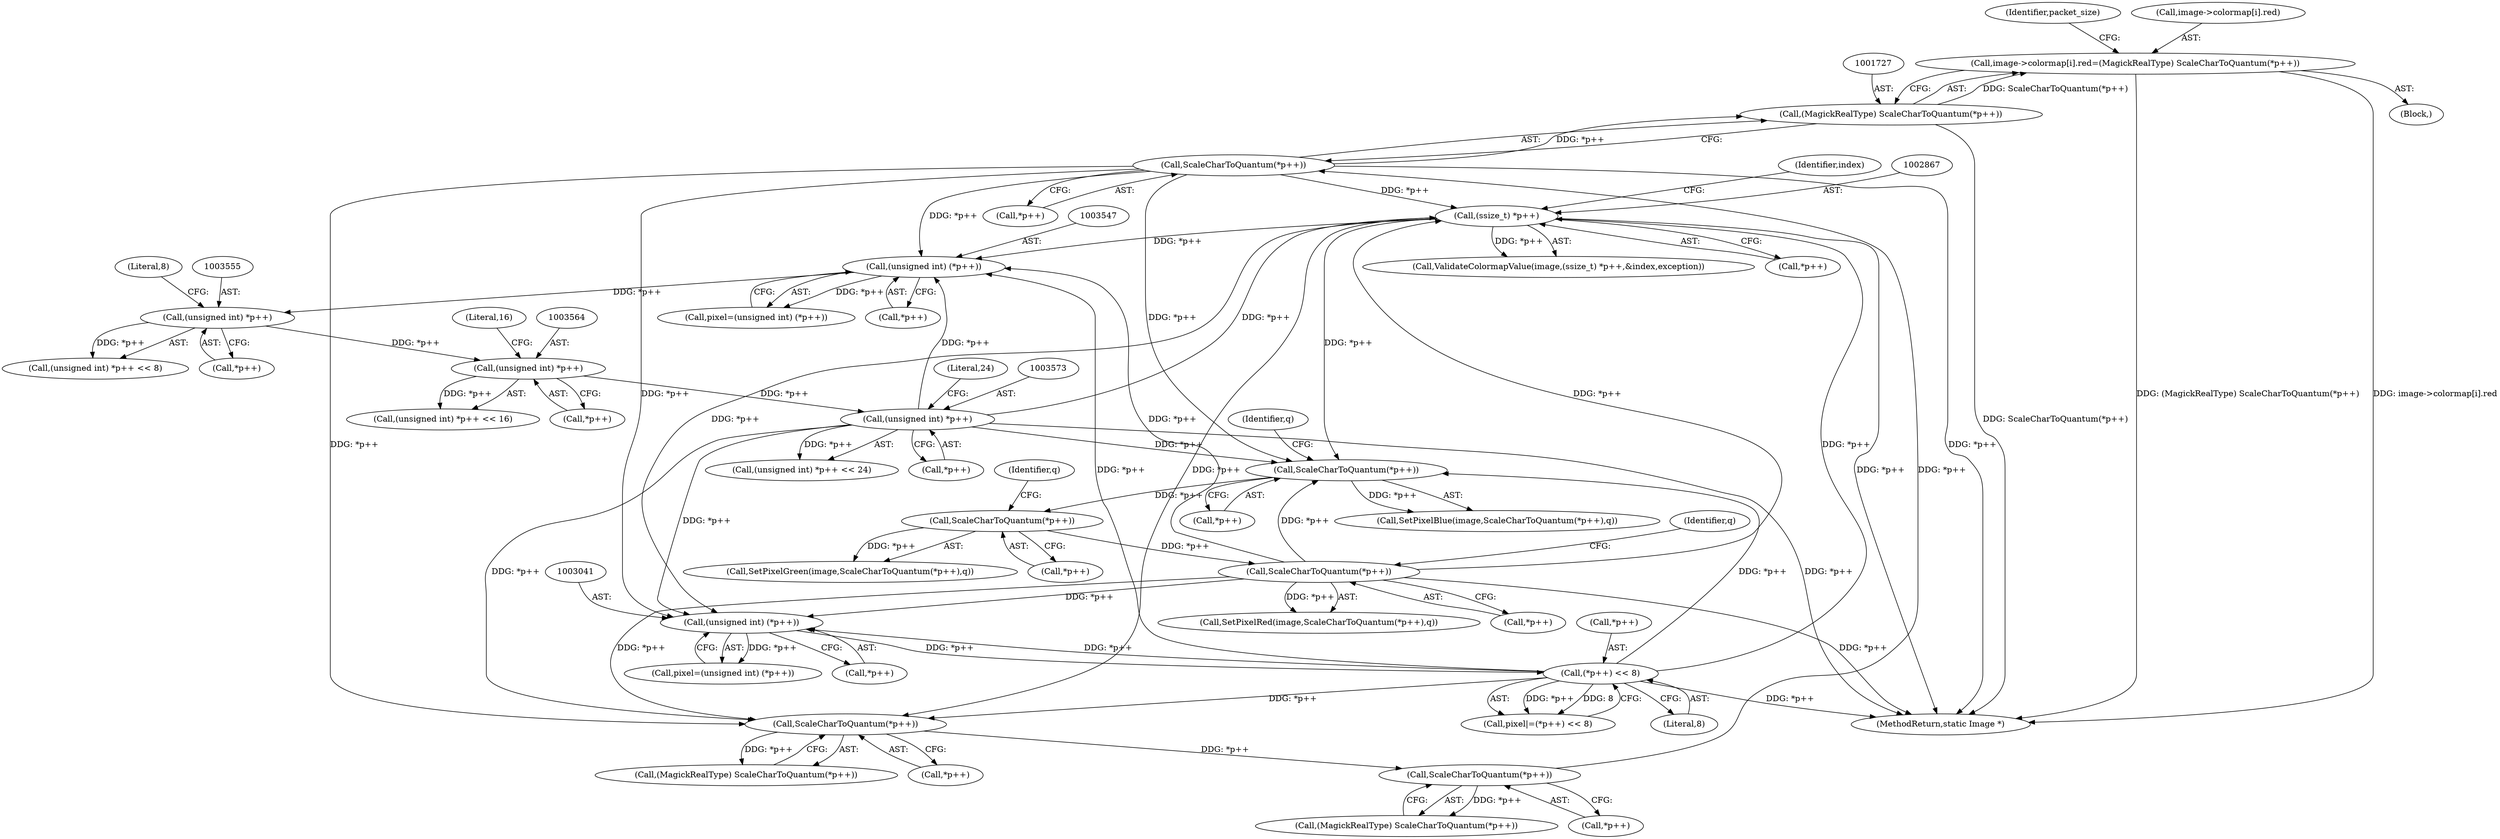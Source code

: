 digraph "0_ImageMagick_ecb31dbad39ccdc65868d5d2a37f0f0521250832@array" {
"1001718" [label="(Call,image->colormap[i].red=(MagickRealType) ScaleCharToQuantum(*p++))"];
"1001726" [label="(Call,(MagickRealType) ScaleCharToQuantum(*p++))"];
"1001728" [label="(Call,ScaleCharToQuantum(*p++))"];
"1001714" [label="(Call,ScaleCharToQuantum(*p++))"];
"1001700" [label="(Call,ScaleCharToQuantum(*p++))"];
"1002866" [label="(Call,(ssize_t) *p++)"];
"1003572" [label="(Call,(unsigned int) *p++)"];
"1003563" [label="(Call,(unsigned int) *p++)"];
"1003554" [label="(Call,(unsigned int) *p++)"];
"1003546" [label="(Call,(unsigned int) (*p++))"];
"1003391" [label="(Call,ScaleCharToQuantum(*p++))"];
"1003384" [label="(Call,ScaleCharToQuantum(*p++))"];
"1003377" [label="(Call,ScaleCharToQuantum(*p++))"];
"1003047" [label="(Call,(*p++) << 8)"];
"1003040" [label="(Call,(unsigned int) (*p++))"];
"1003381" [label="(Identifier,q)"];
"1003553" [label="(Call,(unsigned int) *p++ << 8)"];
"1003051" [label="(Literal,8)"];
"1002864" [label="(Call,ValidateColormapValue(image,(ssize_t) *p++,&index,exception))"];
"1003556" [label="(Call,*p++)"];
"1003045" [label="(Call,pixel|=(*p++) << 8)"];
"1003382" [label="(Call,SetPixelGreen(image,ScaleCharToQuantum(*p++),q))"];
"1003384" [label="(Call,ScaleCharToQuantum(*p++))"];
"1003544" [label="(Call,pixel=(unsigned int) (*p++))"];
"1003040" [label="(Call,(unsigned int) (*p++))"];
"1003562" [label="(Call,(unsigned int) *p++ << 16)"];
"1003554" [label="(Call,(unsigned int) *p++)"];
"1001734" [label="(Identifier,packet_size)"];
"1003395" [label="(Identifier,q)"];
"1001719" [label="(Call,image->colormap[i].red)"];
"1003038" [label="(Call,pixel=(unsigned int) (*p++))"];
"1001728" [label="(Call,ScaleCharToQuantum(*p++))"];
"1003391" [label="(Call,ScaleCharToQuantum(*p++))"];
"1003392" [label="(Call,*p++)"];
"1001712" [label="(Call,(MagickRealType) ScaleCharToQuantum(*p++))"];
"1002872" [label="(Identifier,index)"];
"1003563" [label="(Call,(unsigned int) *p++)"];
"1003385" [label="(Call,*p++)"];
"1001698" [label="(Call,(MagickRealType) ScaleCharToQuantum(*p++))"];
"1001718" [label="(Call,image->colormap[i].red=(MagickRealType) ScaleCharToQuantum(*p++))"];
"1003572" [label="(Call,(unsigned int) *p++)"];
"1003048" [label="(Call,*p++)"];
"1001700" [label="(Call,ScaleCharToQuantum(*p++))"];
"1003568" [label="(Literal,16)"];
"1003565" [label="(Call,*p++)"];
"1003375" [label="(Call,SetPixelBlue(image,ScaleCharToQuantum(*p++),q))"];
"1003378" [label="(Call,*p++)"];
"1001701" [label="(Call,*p++)"];
"1003548" [label="(Call,*p++)"];
"1003571" [label="(Call,(unsigned int) *p++ << 24)"];
"1001729" [label="(Call,*p++)"];
"1003389" [label="(Call,SetPixelRed(image,ScaleCharToQuantum(*p++),q))"];
"1001714" [label="(Call,ScaleCharToQuantum(*p++))"];
"1003546" [label="(Call,(unsigned int) (*p++))"];
"1002866" [label="(Call,(ssize_t) *p++)"];
"1002868" [label="(Call,*p++)"];
"1001726" [label="(Call,(MagickRealType) ScaleCharToQuantum(*p++))"];
"1003577" [label="(Literal,24)"];
"1003388" [label="(Identifier,q)"];
"1003042" [label="(Call,*p++)"];
"1003949" [label="(MethodReturn,static Image *)"];
"1001689" [label="(Block,)"];
"1003574" [label="(Call,*p++)"];
"1001715" [label="(Call,*p++)"];
"1003559" [label="(Literal,8)"];
"1003377" [label="(Call,ScaleCharToQuantum(*p++))"];
"1003047" [label="(Call,(*p++) << 8)"];
"1001718" -> "1001689"  [label="AST: "];
"1001718" -> "1001726"  [label="CFG: "];
"1001719" -> "1001718"  [label="AST: "];
"1001726" -> "1001718"  [label="AST: "];
"1001734" -> "1001718"  [label="CFG: "];
"1001718" -> "1003949"  [label="DDG: (MagickRealType) ScaleCharToQuantum(*p++)"];
"1001718" -> "1003949"  [label="DDG: image->colormap[i].red"];
"1001726" -> "1001718"  [label="DDG: ScaleCharToQuantum(*p++)"];
"1001726" -> "1001728"  [label="CFG: "];
"1001727" -> "1001726"  [label="AST: "];
"1001728" -> "1001726"  [label="AST: "];
"1001726" -> "1003949"  [label="DDG: ScaleCharToQuantum(*p++)"];
"1001728" -> "1001726"  [label="DDG: *p++"];
"1001728" -> "1001729"  [label="CFG: "];
"1001729" -> "1001728"  [label="AST: "];
"1001728" -> "1003949"  [label="DDG: *p++"];
"1001728" -> "1001700"  [label="DDG: *p++"];
"1001714" -> "1001728"  [label="DDG: *p++"];
"1001728" -> "1002866"  [label="DDG: *p++"];
"1001728" -> "1003040"  [label="DDG: *p++"];
"1001728" -> "1003377"  [label="DDG: *p++"];
"1001728" -> "1003546"  [label="DDG: *p++"];
"1001714" -> "1001712"  [label="AST: "];
"1001714" -> "1001715"  [label="CFG: "];
"1001715" -> "1001714"  [label="AST: "];
"1001712" -> "1001714"  [label="CFG: "];
"1001714" -> "1001712"  [label="DDG: *p++"];
"1001700" -> "1001714"  [label="DDG: *p++"];
"1001700" -> "1001698"  [label="AST: "];
"1001700" -> "1001701"  [label="CFG: "];
"1001701" -> "1001700"  [label="AST: "];
"1001698" -> "1001700"  [label="CFG: "];
"1001700" -> "1001698"  [label="DDG: *p++"];
"1002866" -> "1001700"  [label="DDG: *p++"];
"1003572" -> "1001700"  [label="DDG: *p++"];
"1003391" -> "1001700"  [label="DDG: *p++"];
"1003047" -> "1001700"  [label="DDG: *p++"];
"1002866" -> "1002864"  [label="AST: "];
"1002866" -> "1002868"  [label="CFG: "];
"1002867" -> "1002866"  [label="AST: "];
"1002868" -> "1002866"  [label="AST: "];
"1002872" -> "1002866"  [label="CFG: "];
"1002866" -> "1003949"  [label="DDG: *p++"];
"1002866" -> "1002864"  [label="DDG: *p++"];
"1003572" -> "1002866"  [label="DDG: *p++"];
"1003391" -> "1002866"  [label="DDG: *p++"];
"1003047" -> "1002866"  [label="DDG: *p++"];
"1002866" -> "1003040"  [label="DDG: *p++"];
"1002866" -> "1003377"  [label="DDG: *p++"];
"1002866" -> "1003546"  [label="DDG: *p++"];
"1003572" -> "1003571"  [label="AST: "];
"1003572" -> "1003574"  [label="CFG: "];
"1003573" -> "1003572"  [label="AST: "];
"1003574" -> "1003572"  [label="AST: "];
"1003577" -> "1003572"  [label="CFG: "];
"1003572" -> "1003949"  [label="DDG: *p++"];
"1003572" -> "1003040"  [label="DDG: *p++"];
"1003572" -> "1003377"  [label="DDG: *p++"];
"1003572" -> "1003546"  [label="DDG: *p++"];
"1003572" -> "1003571"  [label="DDG: *p++"];
"1003563" -> "1003572"  [label="DDG: *p++"];
"1003563" -> "1003562"  [label="AST: "];
"1003563" -> "1003565"  [label="CFG: "];
"1003564" -> "1003563"  [label="AST: "];
"1003565" -> "1003563"  [label="AST: "];
"1003568" -> "1003563"  [label="CFG: "];
"1003563" -> "1003562"  [label="DDG: *p++"];
"1003554" -> "1003563"  [label="DDG: *p++"];
"1003554" -> "1003553"  [label="AST: "];
"1003554" -> "1003556"  [label="CFG: "];
"1003555" -> "1003554"  [label="AST: "];
"1003556" -> "1003554"  [label="AST: "];
"1003559" -> "1003554"  [label="CFG: "];
"1003554" -> "1003553"  [label="DDG: *p++"];
"1003546" -> "1003554"  [label="DDG: *p++"];
"1003546" -> "1003544"  [label="AST: "];
"1003546" -> "1003548"  [label="CFG: "];
"1003547" -> "1003546"  [label="AST: "];
"1003548" -> "1003546"  [label="AST: "];
"1003544" -> "1003546"  [label="CFG: "];
"1003546" -> "1003544"  [label="DDG: *p++"];
"1003391" -> "1003546"  [label="DDG: *p++"];
"1003047" -> "1003546"  [label="DDG: *p++"];
"1003391" -> "1003389"  [label="AST: "];
"1003391" -> "1003392"  [label="CFG: "];
"1003392" -> "1003391"  [label="AST: "];
"1003395" -> "1003391"  [label="CFG: "];
"1003391" -> "1003949"  [label="DDG: *p++"];
"1003391" -> "1003040"  [label="DDG: *p++"];
"1003391" -> "1003377"  [label="DDG: *p++"];
"1003391" -> "1003389"  [label="DDG: *p++"];
"1003384" -> "1003391"  [label="DDG: *p++"];
"1003384" -> "1003382"  [label="AST: "];
"1003384" -> "1003385"  [label="CFG: "];
"1003385" -> "1003384"  [label="AST: "];
"1003388" -> "1003384"  [label="CFG: "];
"1003384" -> "1003382"  [label="DDG: *p++"];
"1003377" -> "1003384"  [label="DDG: *p++"];
"1003377" -> "1003375"  [label="AST: "];
"1003377" -> "1003378"  [label="CFG: "];
"1003378" -> "1003377"  [label="AST: "];
"1003381" -> "1003377"  [label="CFG: "];
"1003377" -> "1003375"  [label="DDG: *p++"];
"1003047" -> "1003377"  [label="DDG: *p++"];
"1003047" -> "1003045"  [label="AST: "];
"1003047" -> "1003051"  [label="CFG: "];
"1003048" -> "1003047"  [label="AST: "];
"1003051" -> "1003047"  [label="AST: "];
"1003045" -> "1003047"  [label="CFG: "];
"1003047" -> "1003949"  [label="DDG: *p++"];
"1003047" -> "1003040"  [label="DDG: *p++"];
"1003047" -> "1003045"  [label="DDG: *p++"];
"1003047" -> "1003045"  [label="DDG: 8"];
"1003040" -> "1003047"  [label="DDG: *p++"];
"1003040" -> "1003038"  [label="AST: "];
"1003040" -> "1003042"  [label="CFG: "];
"1003041" -> "1003040"  [label="AST: "];
"1003042" -> "1003040"  [label="AST: "];
"1003038" -> "1003040"  [label="CFG: "];
"1003040" -> "1003038"  [label="DDG: *p++"];
}
